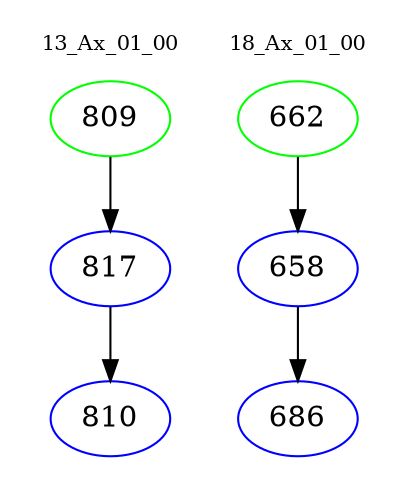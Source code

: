 digraph{
subgraph cluster_0 {
color = white
label = "13_Ax_01_00";
fontsize=10;
T0_809 [label="809", color="green"]
T0_809 -> T0_817 [color="black"]
T0_817 [label="817", color="blue"]
T0_817 -> T0_810 [color="black"]
T0_810 [label="810", color="blue"]
}
subgraph cluster_1 {
color = white
label = "18_Ax_01_00";
fontsize=10;
T1_662 [label="662", color="green"]
T1_662 -> T1_658 [color="black"]
T1_658 [label="658", color="blue"]
T1_658 -> T1_686 [color="black"]
T1_686 [label="686", color="blue"]
}
}

